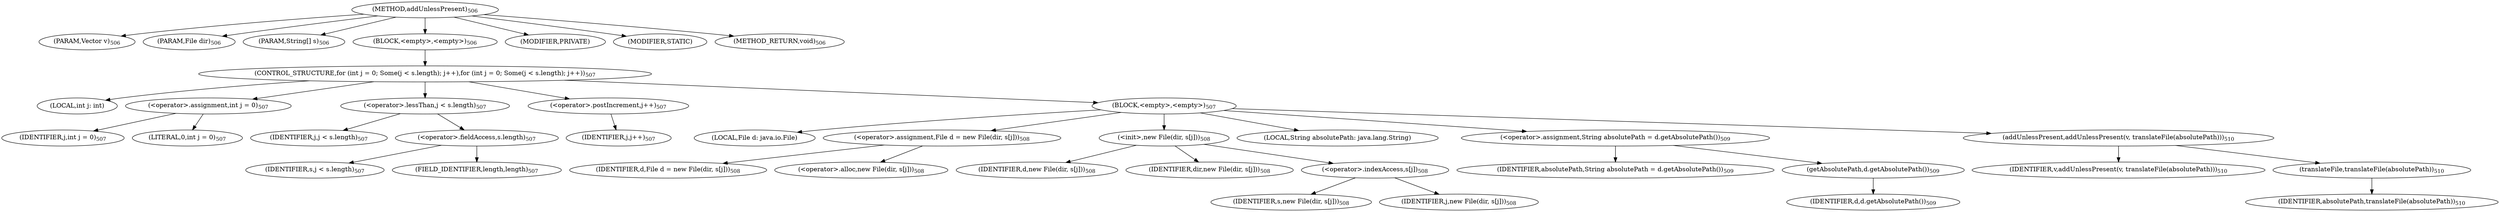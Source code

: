digraph "addUnlessPresent" {  
"1142" [label = <(METHOD,addUnlessPresent)<SUB>506</SUB>> ]
"1143" [label = <(PARAM,Vector v)<SUB>506</SUB>> ]
"1144" [label = <(PARAM,File dir)<SUB>506</SUB>> ]
"1145" [label = <(PARAM,String[] s)<SUB>506</SUB>> ]
"1146" [label = <(BLOCK,&lt;empty&gt;,&lt;empty&gt;)<SUB>506</SUB>> ]
"1147" [label = <(CONTROL_STRUCTURE,for (int j = 0; Some(j &lt; s.length); j++),for (int j = 0; Some(j &lt; s.length); j++))<SUB>507</SUB>> ]
"1148" [label = <(LOCAL,int j: int)> ]
"1149" [label = <(&lt;operator&gt;.assignment,int j = 0)<SUB>507</SUB>> ]
"1150" [label = <(IDENTIFIER,j,int j = 0)<SUB>507</SUB>> ]
"1151" [label = <(LITERAL,0,int j = 0)<SUB>507</SUB>> ]
"1152" [label = <(&lt;operator&gt;.lessThan,j &lt; s.length)<SUB>507</SUB>> ]
"1153" [label = <(IDENTIFIER,j,j &lt; s.length)<SUB>507</SUB>> ]
"1154" [label = <(&lt;operator&gt;.fieldAccess,s.length)<SUB>507</SUB>> ]
"1155" [label = <(IDENTIFIER,s,j &lt; s.length)<SUB>507</SUB>> ]
"1156" [label = <(FIELD_IDENTIFIER,length,length)<SUB>507</SUB>> ]
"1157" [label = <(&lt;operator&gt;.postIncrement,j++)<SUB>507</SUB>> ]
"1158" [label = <(IDENTIFIER,j,j++)<SUB>507</SUB>> ]
"1159" [label = <(BLOCK,&lt;empty&gt;,&lt;empty&gt;)<SUB>507</SUB>> ]
"103" [label = <(LOCAL,File d: java.io.File)> ]
"1160" [label = <(&lt;operator&gt;.assignment,File d = new File(dir, s[j]))<SUB>508</SUB>> ]
"1161" [label = <(IDENTIFIER,d,File d = new File(dir, s[j]))<SUB>508</SUB>> ]
"1162" [label = <(&lt;operator&gt;.alloc,new File(dir, s[j]))<SUB>508</SUB>> ]
"1163" [label = <(&lt;init&gt;,new File(dir, s[j]))<SUB>508</SUB>> ]
"102" [label = <(IDENTIFIER,d,new File(dir, s[j]))<SUB>508</SUB>> ]
"1164" [label = <(IDENTIFIER,dir,new File(dir, s[j]))<SUB>508</SUB>> ]
"1165" [label = <(&lt;operator&gt;.indexAccess,s[j])<SUB>508</SUB>> ]
"1166" [label = <(IDENTIFIER,s,new File(dir, s[j]))<SUB>508</SUB>> ]
"1167" [label = <(IDENTIFIER,j,new File(dir, s[j]))<SUB>508</SUB>> ]
"1168" [label = <(LOCAL,String absolutePath: java.lang.String)> ]
"1169" [label = <(&lt;operator&gt;.assignment,String absolutePath = d.getAbsolutePath())<SUB>509</SUB>> ]
"1170" [label = <(IDENTIFIER,absolutePath,String absolutePath = d.getAbsolutePath())<SUB>509</SUB>> ]
"1171" [label = <(getAbsolutePath,d.getAbsolutePath())<SUB>509</SUB>> ]
"1172" [label = <(IDENTIFIER,d,d.getAbsolutePath())<SUB>509</SUB>> ]
"1173" [label = <(addUnlessPresent,addUnlessPresent(v, translateFile(absolutePath)))<SUB>510</SUB>> ]
"1174" [label = <(IDENTIFIER,v,addUnlessPresent(v, translateFile(absolutePath)))<SUB>510</SUB>> ]
"1175" [label = <(translateFile,translateFile(absolutePath))<SUB>510</SUB>> ]
"1176" [label = <(IDENTIFIER,absolutePath,translateFile(absolutePath))<SUB>510</SUB>> ]
"1177" [label = <(MODIFIER,PRIVATE)> ]
"1178" [label = <(MODIFIER,STATIC)> ]
"1179" [label = <(METHOD_RETURN,void)<SUB>506</SUB>> ]
  "1142" -> "1143" 
  "1142" -> "1144" 
  "1142" -> "1145" 
  "1142" -> "1146" 
  "1142" -> "1177" 
  "1142" -> "1178" 
  "1142" -> "1179" 
  "1146" -> "1147" 
  "1147" -> "1148" 
  "1147" -> "1149" 
  "1147" -> "1152" 
  "1147" -> "1157" 
  "1147" -> "1159" 
  "1149" -> "1150" 
  "1149" -> "1151" 
  "1152" -> "1153" 
  "1152" -> "1154" 
  "1154" -> "1155" 
  "1154" -> "1156" 
  "1157" -> "1158" 
  "1159" -> "103" 
  "1159" -> "1160" 
  "1159" -> "1163" 
  "1159" -> "1168" 
  "1159" -> "1169" 
  "1159" -> "1173" 
  "1160" -> "1161" 
  "1160" -> "1162" 
  "1163" -> "102" 
  "1163" -> "1164" 
  "1163" -> "1165" 
  "1165" -> "1166" 
  "1165" -> "1167" 
  "1169" -> "1170" 
  "1169" -> "1171" 
  "1171" -> "1172" 
  "1173" -> "1174" 
  "1173" -> "1175" 
  "1175" -> "1176" 
}
